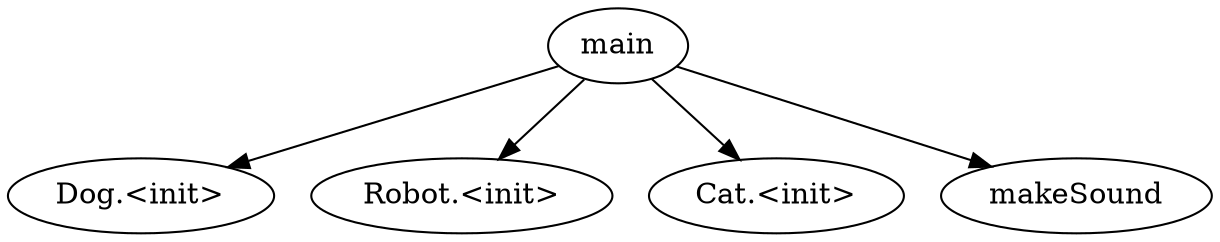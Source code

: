 digraph CallGraph {
  "main" -> "Dog.<init>";
  "main" -> "Robot.<init>";
  "main" -> "Cat.<init>";
  "main" -> "makeSound";
}